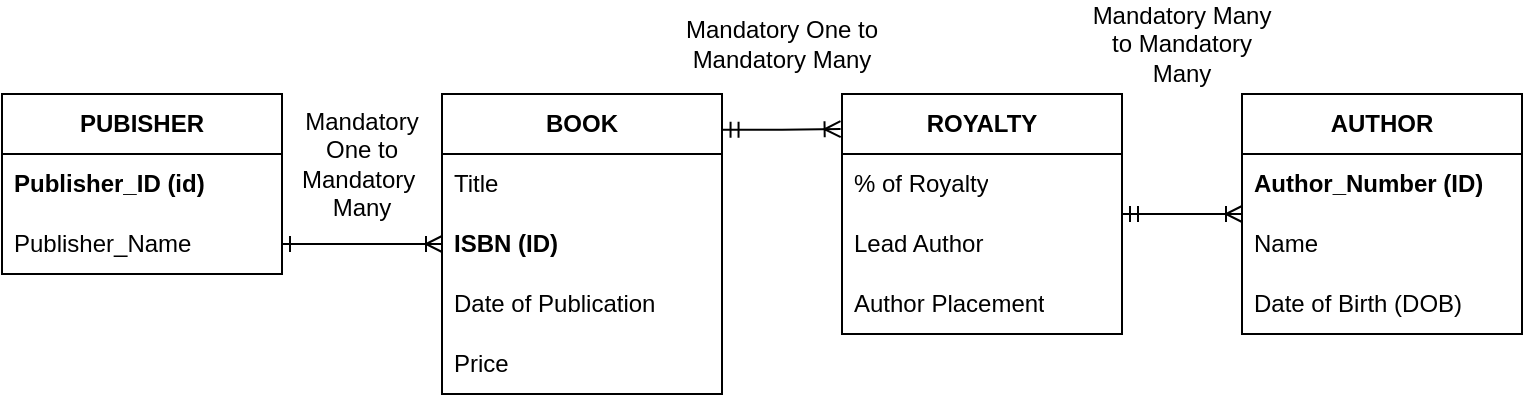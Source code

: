 <mxfile version="26.0.10" pages="2">
  <diagram id="R2lEEEUBdFMjLlhIrx00" name="Problem 1">
    <mxGraphModel dx="662" dy="441" grid="1" gridSize="10" guides="1" tooltips="1" connect="1" arrows="1" fold="1" page="1" pageScale="1" pageWidth="850" pageHeight="1100" math="0" shadow="0" extFonts="Permanent Marker^https://fonts.googleapis.com/css?family=Permanent+Marker">
      <root>
        <mxCell id="0" />
        <mxCell id="1" parent="0" />
        <mxCell id="WWJpjJZKoQCfDXmiZr-p-1" value="&lt;b&gt;PUBISHER&lt;/b&gt;" style="swimlane;fontStyle=0;childLayout=stackLayout;horizontal=1;startSize=30;horizontalStack=0;resizeParent=1;resizeParentMax=0;resizeLast=0;collapsible=1;marginBottom=0;whiteSpace=wrap;html=1;" vertex="1" parent="1">
          <mxGeometry x="50" y="80" width="140" height="90" as="geometry" />
        </mxCell>
        <mxCell id="WWJpjJZKoQCfDXmiZr-p-2" value="&lt;b&gt;Publisher_ID (id)&lt;/b&gt;" style="text;strokeColor=none;fillColor=none;align=left;verticalAlign=middle;spacingLeft=4;spacingRight=4;overflow=hidden;points=[[0,0.5],[1,0.5]];portConstraint=eastwest;rotatable=0;whiteSpace=wrap;html=1;" vertex="1" parent="WWJpjJZKoQCfDXmiZr-p-1">
          <mxGeometry y="30" width="140" height="30" as="geometry" />
        </mxCell>
        <mxCell id="WWJpjJZKoQCfDXmiZr-p-3" value="Publisher_Name" style="text;strokeColor=none;fillColor=none;align=left;verticalAlign=middle;spacingLeft=4;spacingRight=4;overflow=hidden;points=[[0,0.5],[1,0.5]];portConstraint=eastwest;rotatable=0;whiteSpace=wrap;html=1;" vertex="1" parent="WWJpjJZKoQCfDXmiZr-p-1">
          <mxGeometry y="60" width="140" height="30" as="geometry" />
        </mxCell>
        <mxCell id="WWJpjJZKoQCfDXmiZr-p-5" value="&lt;b&gt;BOOK&lt;/b&gt;" style="swimlane;fontStyle=0;childLayout=stackLayout;horizontal=1;startSize=30;horizontalStack=0;resizeParent=1;resizeParentMax=0;resizeLast=0;collapsible=1;marginBottom=0;whiteSpace=wrap;html=1;" vertex="1" parent="1">
          <mxGeometry x="270" y="80" width="140" height="150" as="geometry" />
        </mxCell>
        <mxCell id="WWJpjJZKoQCfDXmiZr-p-6" value="Title" style="text;strokeColor=none;fillColor=none;align=left;verticalAlign=middle;spacingLeft=4;spacingRight=4;overflow=hidden;points=[[0,0.5],[1,0.5]];portConstraint=eastwest;rotatable=0;whiteSpace=wrap;html=1;" vertex="1" parent="WWJpjJZKoQCfDXmiZr-p-5">
          <mxGeometry y="30" width="140" height="30" as="geometry" />
        </mxCell>
        <mxCell id="WWJpjJZKoQCfDXmiZr-p-7" value="&lt;b&gt;ISBN (ID)&lt;/b&gt;" style="text;strokeColor=none;fillColor=none;align=left;verticalAlign=middle;spacingLeft=4;spacingRight=4;overflow=hidden;points=[[0,0.5],[1,0.5]];portConstraint=eastwest;rotatable=0;whiteSpace=wrap;html=1;" vertex="1" parent="WWJpjJZKoQCfDXmiZr-p-5">
          <mxGeometry y="60" width="140" height="30" as="geometry" />
        </mxCell>
        <mxCell id="WWJpjJZKoQCfDXmiZr-p-8" value="Date of Publication" style="text;strokeColor=none;fillColor=none;align=left;verticalAlign=middle;spacingLeft=4;spacingRight=4;overflow=hidden;points=[[0,0.5],[1,0.5]];portConstraint=eastwest;rotatable=0;whiteSpace=wrap;html=1;" vertex="1" parent="WWJpjJZKoQCfDXmiZr-p-5">
          <mxGeometry y="90" width="140" height="30" as="geometry" />
        </mxCell>
        <mxCell id="WWJpjJZKoQCfDXmiZr-p-9" value="Price" style="text;strokeColor=none;fillColor=none;align=left;verticalAlign=middle;spacingLeft=4;spacingRight=4;overflow=hidden;points=[[0,0.5],[1,0.5]];portConstraint=eastwest;rotatable=0;whiteSpace=wrap;html=1;" vertex="1" parent="WWJpjJZKoQCfDXmiZr-p-5">
          <mxGeometry y="120" width="140" height="30" as="geometry" />
        </mxCell>
        <mxCell id="WWJpjJZKoQCfDXmiZr-p-11" value="" style="endArrow=ERoneToMany;html=1;rounded=0;exitX=1;exitY=0.5;exitDx=0;exitDy=0;entryX=0;entryY=0.5;entryDx=0;entryDy=0;endFill=0;startArrow=ERone;startFill=0;" edge="1" parent="1" source="WWJpjJZKoQCfDXmiZr-p-3" target="WWJpjJZKoQCfDXmiZr-p-7">
          <mxGeometry width="50" height="50" relative="1" as="geometry">
            <mxPoint x="250" y="260" as="sourcePoint" />
            <mxPoint x="300" y="210" as="targetPoint" />
          </mxGeometry>
        </mxCell>
        <mxCell id="WWJpjJZKoQCfDXmiZr-p-13" value="&lt;b&gt;AUTHOR&lt;/b&gt;" style="swimlane;fontStyle=0;childLayout=stackLayout;horizontal=1;startSize=30;horizontalStack=0;resizeParent=1;resizeParentMax=0;resizeLast=0;collapsible=1;marginBottom=0;whiteSpace=wrap;html=1;" vertex="1" parent="1">
          <mxGeometry x="670" y="80" width="140" height="120" as="geometry" />
        </mxCell>
        <mxCell id="WWJpjJZKoQCfDXmiZr-p-14" value="&lt;b&gt;Author_Number (ID)&lt;/b&gt;" style="text;strokeColor=none;fillColor=none;align=left;verticalAlign=middle;spacingLeft=4;spacingRight=4;overflow=hidden;points=[[0,0.5],[1,0.5]];portConstraint=eastwest;rotatable=0;whiteSpace=wrap;html=1;" vertex="1" parent="WWJpjJZKoQCfDXmiZr-p-13">
          <mxGeometry y="30" width="140" height="30" as="geometry" />
        </mxCell>
        <mxCell id="WWJpjJZKoQCfDXmiZr-p-15" value="Name" style="text;strokeColor=none;fillColor=none;align=left;verticalAlign=middle;spacingLeft=4;spacingRight=4;overflow=hidden;points=[[0,0.5],[1,0.5]];portConstraint=eastwest;rotatable=0;whiteSpace=wrap;html=1;" vertex="1" parent="WWJpjJZKoQCfDXmiZr-p-13">
          <mxGeometry y="60" width="140" height="30" as="geometry" />
        </mxCell>
        <mxCell id="WWJpjJZKoQCfDXmiZr-p-16" value="Date of Birth (DOB)" style="text;strokeColor=none;fillColor=none;align=left;verticalAlign=middle;spacingLeft=4;spacingRight=4;overflow=hidden;points=[[0,0.5],[1,0.5]];portConstraint=eastwest;rotatable=0;whiteSpace=wrap;html=1;" vertex="1" parent="WWJpjJZKoQCfDXmiZr-p-13">
          <mxGeometry y="90" width="140" height="30" as="geometry" />
        </mxCell>
        <mxCell id="WWJpjJZKoQCfDXmiZr-p-18" style="edgeStyle=orthogonalEdgeStyle;rounded=0;orthogonalLoop=1;jettySize=auto;html=1;exitX=1.002;exitY=0.119;exitDx=0;exitDy=0;endArrow=ERoneToMany;startFill=0;endFill=0;entryX=-0.005;entryY=0.146;entryDx=0;entryDy=0;entryPerimeter=0;startArrow=ERmandOne;exitPerimeter=0;" edge="1" parent="1" source="WWJpjJZKoQCfDXmiZr-p-5" target="WWJpjJZKoQCfDXmiZr-p-33">
          <mxGeometry relative="1" as="geometry">
            <mxPoint x="440" y="185" as="targetPoint" />
          </mxGeometry>
        </mxCell>
        <mxCell id="WWJpjJZKoQCfDXmiZr-p-25" value="Mandatory One to Mandatory&amp;nbsp;&lt;div&gt;&lt;span style=&quot;background-color: transparent; color: light-dark(rgb(0, 0, 0), rgb(255, 255, 255));&quot;&gt;Many&lt;/span&gt;&lt;/div&gt;" style="text;strokeColor=none;align=center;fillColor=none;html=1;verticalAlign=middle;whiteSpace=wrap;rounded=0;" vertex="1" parent="1">
          <mxGeometry x="200" y="100" width="60" height="30" as="geometry" />
        </mxCell>
        <mxCell id="WWJpjJZKoQCfDXmiZr-p-30" value="Mandatory&lt;span style=&quot;background-color: transparent; color: light-dark(rgb(0, 0, 0), rgb(255, 255, 255));&quot;&gt;&amp;nbsp;One&lt;/span&gt;&lt;span style=&quot;background-color: transparent; color: light-dark(rgb(0, 0, 0), rgb(255, 255, 255));&quot;&gt;&amp;nbsp;to Mandatory Many&lt;/span&gt;" style="text;html=1;align=center;verticalAlign=middle;whiteSpace=wrap;rounded=0;" vertex="1" parent="1">
          <mxGeometry x="410" y="40" width="60" height="30" as="geometry" />
        </mxCell>
        <mxCell id="WWJpjJZKoQCfDXmiZr-p-33" value="&lt;b&gt;ROYALTY&lt;/b&gt;" style="swimlane;fontStyle=0;childLayout=stackLayout;horizontal=1;startSize=30;horizontalStack=0;resizeParent=1;resizeParentMax=0;resizeLast=0;collapsible=1;marginBottom=0;whiteSpace=wrap;html=1;" vertex="1" parent="1">
          <mxGeometry x="470" y="80" width="140" height="120" as="geometry" />
        </mxCell>
        <mxCell id="WWJpjJZKoQCfDXmiZr-p-35" value="% of Royalty" style="text;strokeColor=none;fillColor=none;align=left;verticalAlign=middle;spacingLeft=4;spacingRight=4;overflow=hidden;points=[[0,0.5],[1,0.5]];portConstraint=eastwest;rotatable=0;whiteSpace=wrap;html=1;" vertex="1" parent="WWJpjJZKoQCfDXmiZr-p-33">
          <mxGeometry y="30" width="140" height="30" as="geometry" />
        </mxCell>
        <mxCell id="WWJpjJZKoQCfDXmiZr-p-36" value="Lead Author" style="text;strokeColor=none;fillColor=none;align=left;verticalAlign=middle;spacingLeft=4;spacingRight=4;overflow=hidden;points=[[0,0.5],[1,0.5]];portConstraint=eastwest;rotatable=0;whiteSpace=wrap;html=1;" vertex="1" parent="WWJpjJZKoQCfDXmiZr-p-33">
          <mxGeometry y="60" width="140" height="30" as="geometry" />
        </mxCell>
        <mxCell id="WWJpjJZKoQCfDXmiZr-p-37" value="Author Placement" style="text;strokeColor=none;fillColor=none;align=left;verticalAlign=middle;spacingLeft=4;spacingRight=4;overflow=hidden;points=[[0,0.5],[1,0.5]];portConstraint=eastwest;rotatable=0;whiteSpace=wrap;html=1;" vertex="1" parent="WWJpjJZKoQCfDXmiZr-p-33">
          <mxGeometry y="90" width="140" height="30" as="geometry" />
        </mxCell>
        <mxCell id="WWJpjJZKoQCfDXmiZr-p-39" value="Mandatory&lt;span style=&quot;background-color: transparent; color: light-dark(rgb(0, 0, 0), rgb(255, 255, 255));&quot;&gt;&amp;nbsp;Many to Mandatory Many&lt;/span&gt;" style="text;html=1;align=center;verticalAlign=middle;whiteSpace=wrap;rounded=0;" vertex="1" parent="1">
          <mxGeometry x="610" y="40" width="60" height="30" as="geometry" />
        </mxCell>
        <mxCell id="WWJpjJZKoQCfDXmiZr-p-40" style="edgeStyle=orthogonalEdgeStyle;rounded=0;orthogonalLoop=1;jettySize=auto;html=1;endArrow=ERoneToMany;startFill=0;endFill=0;startArrow=ERmandOne;" edge="1" parent="1" source="WWJpjJZKoQCfDXmiZr-p-33" target="WWJpjJZKoQCfDXmiZr-p-13">
          <mxGeometry relative="1" as="geometry">
            <mxPoint x="610" y="100" as="sourcePoint" />
            <mxPoint x="669" y="100" as="targetPoint" />
          </mxGeometry>
        </mxCell>
      </root>
    </mxGraphModel>
  </diagram>
  <diagram id="1Z45q90LNUQWSOQlrl33" name="Problem 2">
    <mxGraphModel dx="1195" dy="643" grid="1" gridSize="10" guides="1" tooltips="1" connect="1" arrows="1" fold="1" page="1" pageScale="1" pageWidth="850" pageHeight="1100" math="0" shadow="0">
      <root>
        <mxCell id="0" />
        <mxCell id="1" parent="0" />
        <mxCell id="A6msNr_szjbF20Xvd2RB-2" style="edgeStyle=orthogonalEdgeStyle;rounded=0;orthogonalLoop=1;jettySize=auto;html=1;endArrow=ERmandOne;endFill=0;startArrow=ERzeroToMany;startFill=0;" edge="1" parent="1" source="Z49ppwHTfxzCZfYrfQzG-1" target="Z49ppwHTfxzCZfYrfQzG-5">
          <mxGeometry relative="1" as="geometry" />
        </mxCell>
        <mxCell id="Z49ppwHTfxzCZfYrfQzG-1" value="Piano" style="swimlane;fontStyle=0;childLayout=stackLayout;horizontal=1;startSize=30;horizontalStack=0;resizeParent=1;resizeParentMax=0;resizeLast=0;collapsible=1;marginBottom=0;whiteSpace=wrap;html=1;" parent="1" vertex="1">
          <mxGeometry x="40" y="390" width="140" height="120" as="geometry" />
        </mxCell>
        <mxCell id="Z49ppwHTfxzCZfYrfQzG-2" value="Serial Number (ID)" style="text;strokeColor=none;fillColor=none;align=left;verticalAlign=middle;spacingLeft=4;spacingRight=4;overflow=hidden;points=[[0,0.5],[1,0.5]];portConstraint=eastwest;rotatable=0;whiteSpace=wrap;html=1;" parent="Z49ppwHTfxzCZfYrfQzG-1" vertex="1">
          <mxGeometry y="30" width="140" height="30" as="geometry" />
        </mxCell>
        <mxCell id="Z49ppwHTfxzCZfYrfQzG-3" value="Manufacturing Completion Date" style="text;strokeColor=none;fillColor=none;align=left;verticalAlign=middle;spacingLeft=4;spacingRight=4;overflow=hidden;points=[[0,0.5],[1,0.5]];portConstraint=eastwest;rotatable=0;whiteSpace=wrap;html=1;" parent="Z49ppwHTfxzCZfYrfQzG-1" vertex="1">
          <mxGeometry y="60" width="140" height="30" as="geometry" />
        </mxCell>
        <mxCell id="Z49ppwHTfxzCZfYrfQzG-9" value="Model" style="text;strokeColor=none;fillColor=none;align=left;verticalAlign=middle;spacingLeft=4;spacingRight=4;overflow=hidden;points=[[0,0.5],[1,0.5]];portConstraint=eastwest;rotatable=0;whiteSpace=wrap;html=1;" parent="Z49ppwHTfxzCZfYrfQzG-1" vertex="1">
          <mxGeometry y="90" width="140" height="30" as="geometry" />
        </mxCell>
        <mxCell id="A6msNr_szjbF20Xvd2RB-3" style="edgeStyle=orthogonalEdgeStyle;rounded=0;orthogonalLoop=1;jettySize=auto;html=1;endArrow=ERoneToMany;endFill=0;startArrow=ERoneToMany;startFill=0;" edge="1" parent="1" source="Z49ppwHTfxzCZfYrfQzG-5" target="Z49ppwHTfxzCZfYrfQzG-10">
          <mxGeometry relative="1" as="geometry" />
        </mxCell>
        <mxCell id="Z49ppwHTfxzCZfYrfQzG-5" value="Piano Model" style="swimlane;fontStyle=0;childLayout=stackLayout;horizontal=1;startSize=30;horizontalStack=0;resizeParent=1;resizeParentMax=0;resizeLast=0;collapsible=1;marginBottom=0;whiteSpace=wrap;html=1;" parent="1" vertex="1">
          <mxGeometry x="220" y="390" width="140" height="120" as="geometry" />
        </mxCell>
        <mxCell id="Z49ppwHTfxzCZfYrfQzG-6" value="Model Number (ID)" style="text;strokeColor=none;fillColor=none;align=left;verticalAlign=middle;spacingLeft=4;spacingRight=4;overflow=hidden;points=[[0,0.5],[1,0.5]];portConstraint=eastwest;rotatable=0;whiteSpace=wrap;html=1;" parent="Z49ppwHTfxzCZfYrfQzG-5" vertex="1">
          <mxGeometry y="30" width="140" height="30" as="geometry" />
        </mxCell>
        <mxCell id="Z49ppwHTfxzCZfYrfQzG-7" value="Name" style="text;strokeColor=none;fillColor=none;align=left;verticalAlign=middle;spacingLeft=4;spacingRight=4;overflow=hidden;points=[[0,0.5],[1,0.5]];portConstraint=eastwest;rotatable=0;whiteSpace=wrap;html=1;" parent="Z49ppwHTfxzCZfYrfQzG-5" vertex="1">
          <mxGeometry y="60" width="140" height="30" as="geometry" />
        </mxCell>
        <mxCell id="Z49ppwHTfxzCZfYrfQzG-8" value="Designer(s)" style="text;strokeColor=none;fillColor=none;align=left;verticalAlign=middle;spacingLeft=4;spacingRight=4;overflow=hidden;points=[[0,0.5],[1,0.5]];portConstraint=eastwest;rotatable=0;whiteSpace=wrap;html=1;" parent="Z49ppwHTfxzCZfYrfQzG-5" vertex="1">
          <mxGeometry y="90" width="140" height="30" as="geometry" />
        </mxCell>
        <mxCell id="Z49ppwHTfxzCZfYrfQzG-10" value="Designer" style="swimlane;fontStyle=0;childLayout=stackLayout;horizontal=1;startSize=30;horizontalStack=0;resizeParent=1;resizeParentMax=0;resizeLast=0;collapsible=1;marginBottom=0;whiteSpace=wrap;html=1;" parent="1" vertex="1">
          <mxGeometry x="400" y="390" width="140" height="120" as="geometry" />
        </mxCell>
        <mxCell id="Z49ppwHTfxzCZfYrfQzG-11" value="Designer ID" style="text;strokeColor=none;fillColor=none;align=left;verticalAlign=middle;spacingLeft=4;spacingRight=4;overflow=hidden;points=[[0,0.5],[1,0.5]];portConstraint=eastwest;rotatable=0;whiteSpace=wrap;html=1;" parent="Z49ppwHTfxzCZfYrfQzG-10" vertex="1">
          <mxGeometry y="30" width="140" height="30" as="geometry" />
        </mxCell>
        <mxCell id="Z49ppwHTfxzCZfYrfQzG-12" value="Name" style="text;strokeColor=none;fillColor=none;align=left;verticalAlign=middle;spacingLeft=4;spacingRight=4;overflow=hidden;points=[[0,0.5],[1,0.5]];portConstraint=eastwest;rotatable=0;whiteSpace=wrap;html=1;" parent="Z49ppwHTfxzCZfYrfQzG-10" vertex="1">
          <mxGeometry y="60" width="140" height="30" as="geometry" />
        </mxCell>
        <mxCell id="Z49ppwHTfxzCZfYrfQzG-13" value="Area of Expertise" style="text;strokeColor=none;fillColor=none;align=left;verticalAlign=middle;spacingLeft=4;spacingRight=4;overflow=hidden;points=[[0,0.5],[1,0.5]];portConstraint=eastwest;rotatable=0;whiteSpace=wrap;html=1;" parent="Z49ppwHTfxzCZfYrfQzG-10" vertex="1">
          <mxGeometry y="90" width="140" height="30" as="geometry" />
        </mxCell>
        <mxCell id="A6msNr_szjbF20Xvd2RB-4" value="-&amp;gt;&amp;nbsp;&lt;div&gt;A singular piano can be of one, and one model only&lt;/div&gt;" style="text;html=1;align=center;verticalAlign=middle;whiteSpace=wrap;rounded=0;" vertex="1" parent="1">
          <mxGeometry x="220" y="325" width="140" height="30" as="geometry" />
        </mxCell>
        <mxCell id="A6msNr_szjbF20Xvd2RB-5" value="&amp;lt;-&amp;nbsp;&lt;div&gt;A singular piano model &lt;b&gt;can &lt;/b&gt;be manufactured multiple times, or not at all&lt;/div&gt;" style="text;html=1;align=center;verticalAlign=middle;whiteSpace=wrap;rounded=0;" vertex="1" parent="1">
          <mxGeometry x="40" y="320" width="140" height="40" as="geometry" />
        </mxCell>
        <mxCell id="A6msNr_szjbF20Xvd2RB-6" value="&amp;lt;-&amp;nbsp;&lt;div&gt;There is at least one designer for a piano, or there could be many&lt;/div&gt;" style="text;html=1;align=center;verticalAlign=middle;whiteSpace=wrap;rounded=0;" vertex="1" parent="1">
          <mxGeometry x="220" y="530" width="140" height="30" as="geometry" />
        </mxCell>
        <mxCell id="A6msNr_szjbF20Xvd2RB-7" value="-&amp;gt;&lt;div&gt;&amp;nbsp;There is at least one designer for a piano model, and can work on multiple models&lt;/div&gt;" style="text;html=1;align=center;verticalAlign=middle;whiteSpace=wrap;rounded=0;" vertex="1" parent="1">
          <mxGeometry x="400" y="540" width="140" height="30" as="geometry" />
        </mxCell>
        <mxCell id="A6msNr_szjbF20Xvd2RB-9" value="Entity A" style="swimlane;fontStyle=0;childLayout=stackLayout;horizontal=1;startSize=30;horizontalStack=0;resizeParent=1;resizeParentMax=0;resizeLast=0;collapsible=1;marginBottom=0;whiteSpace=wrap;html=1;" vertex="1" parent="1">
          <mxGeometry x="40" y="140" width="140" height="120" as="geometry" />
        </mxCell>
        <mxCell id="A6msNr_szjbF20Xvd2RB-10" value="Attribute 1" style="text;strokeColor=none;fillColor=none;align=left;verticalAlign=middle;spacingLeft=4;spacingRight=4;overflow=hidden;points=[[0,0.5],[1,0.5]];portConstraint=eastwest;rotatable=0;whiteSpace=wrap;html=1;" vertex="1" parent="A6msNr_szjbF20Xvd2RB-9">
          <mxGeometry y="30" width="140" height="30" as="geometry" />
        </mxCell>
        <mxCell id="A6msNr_szjbF20Xvd2RB-11" value="Attribute 2" style="text;strokeColor=none;fillColor=none;align=left;verticalAlign=middle;spacingLeft=4;spacingRight=4;overflow=hidden;points=[[0,0.5],[1,0.5]];portConstraint=eastwest;rotatable=0;whiteSpace=wrap;html=1;" vertex="1" parent="A6msNr_szjbF20Xvd2RB-9">
          <mxGeometry y="60" width="140" height="30" as="geometry" />
        </mxCell>
        <mxCell id="A6msNr_szjbF20Xvd2RB-12" value="Attribute 3" style="text;strokeColor=none;fillColor=none;align=left;verticalAlign=middle;spacingLeft=4;spacingRight=4;overflow=hidden;points=[[0,0.5],[1,0.5]];portConstraint=eastwest;rotatable=0;whiteSpace=wrap;html=1;" vertex="1" parent="A6msNr_szjbF20Xvd2RB-9">
          <mxGeometry y="90" width="140" height="30" as="geometry" />
        </mxCell>
        <mxCell id="A6msNr_szjbF20Xvd2RB-14" value="Entity B" style="swimlane;fontStyle=0;childLayout=stackLayout;horizontal=1;startSize=30;horizontalStack=0;resizeParent=1;resizeParentMax=0;resizeLast=0;collapsible=1;marginBottom=0;whiteSpace=wrap;html=1;" vertex="1" parent="1">
          <mxGeometry x="220" y="140" width="140" height="120" as="geometry" />
        </mxCell>
        <mxCell id="A6msNr_szjbF20Xvd2RB-15" value="Attribute 1" style="text;strokeColor=none;fillColor=none;align=left;verticalAlign=middle;spacingLeft=4;spacingRight=4;overflow=hidden;points=[[0,0.5],[1,0.5]];portConstraint=eastwest;rotatable=0;whiteSpace=wrap;html=1;" vertex="1" parent="A6msNr_szjbF20Xvd2RB-14">
          <mxGeometry y="30" width="140" height="30" as="geometry" />
        </mxCell>
        <mxCell id="A6msNr_szjbF20Xvd2RB-16" value="Attribute 2" style="text;strokeColor=none;fillColor=none;align=left;verticalAlign=middle;spacingLeft=4;spacingRight=4;overflow=hidden;points=[[0,0.5],[1,0.5]];portConstraint=eastwest;rotatable=0;whiteSpace=wrap;html=1;" vertex="1" parent="A6msNr_szjbF20Xvd2RB-14">
          <mxGeometry y="60" width="140" height="30" as="geometry" />
        </mxCell>
        <mxCell id="A6msNr_szjbF20Xvd2RB-17" value="Attribute 3" style="text;strokeColor=none;fillColor=none;align=left;verticalAlign=middle;spacingLeft=4;spacingRight=4;overflow=hidden;points=[[0,0.5],[1,0.5]];portConstraint=eastwest;rotatable=0;whiteSpace=wrap;html=1;" vertex="1" parent="A6msNr_szjbF20Xvd2RB-14">
          <mxGeometry y="90" width="140" height="30" as="geometry" />
        </mxCell>
        <mxCell id="A6msNr_szjbF20Xvd2RB-26" value="-&amp;gt;&amp;nbsp;&lt;div&gt;What is the &lt;b&gt;minimum &lt;/b&gt;number of Entity B that Entity A could have?&lt;/div&gt;&lt;div&gt;What is the &lt;b&gt;maximum &lt;/b&gt;number of Entity B that Entity A could have?&lt;/div&gt;" style="text;html=1;align=center;verticalAlign=middle;whiteSpace=wrap;rounded=0;" vertex="1" parent="1">
          <mxGeometry x="220" y="60" width="140" height="30" as="geometry" />
        </mxCell>
        <mxCell id="A6msNr_szjbF20Xvd2RB-27" value="&lt;b&gt;&lt;font style=&quot;font-size: 22px;&quot;&gt;When determining relationships, ask: How many of Entity A could Entity B have? and VICE VERSA&lt;/font&gt;&lt;/b&gt;" style="text;html=1;align=center;verticalAlign=middle;whiteSpace=wrap;rounded=0;" vertex="1" parent="1">
          <mxGeometry x="390" y="80" width="250" height="30" as="geometry" />
        </mxCell>
        <mxCell id="A6msNr_szjbF20Xvd2RB-29" value="&amp;lt;-&lt;br&gt;&lt;div&gt;What is the &lt;b&gt;minimum &lt;/b&gt;number of Entity A that Entity B could have?&lt;/div&gt;&lt;div&gt;What is the &lt;b&gt;maximum &lt;/b&gt;number of Entity A that Entity B could have?&lt;/div&gt;" style="text;html=1;align=center;verticalAlign=middle;whiteSpace=wrap;rounded=0;" vertex="1" parent="1">
          <mxGeometry x="40" y="60" width="140" height="30" as="geometry" />
        </mxCell>
        <mxCell id="A6msNr_szjbF20Xvd2RB-30" value="" style="shape=image;verticalLabelPosition=bottom;labelBackgroundColor=default;verticalAlign=top;aspect=fixed;imageAspect=0;image=https://d2slcw3kip6qmk.cloudfront.net/marketing/pages/chart/erd-symbols/ERD-Notation.PNG;" vertex="1" parent="1">
          <mxGeometry x="600" y="160" width="236" height="178.7" as="geometry" />
        </mxCell>
      </root>
    </mxGraphModel>
  </diagram>
</mxfile>
